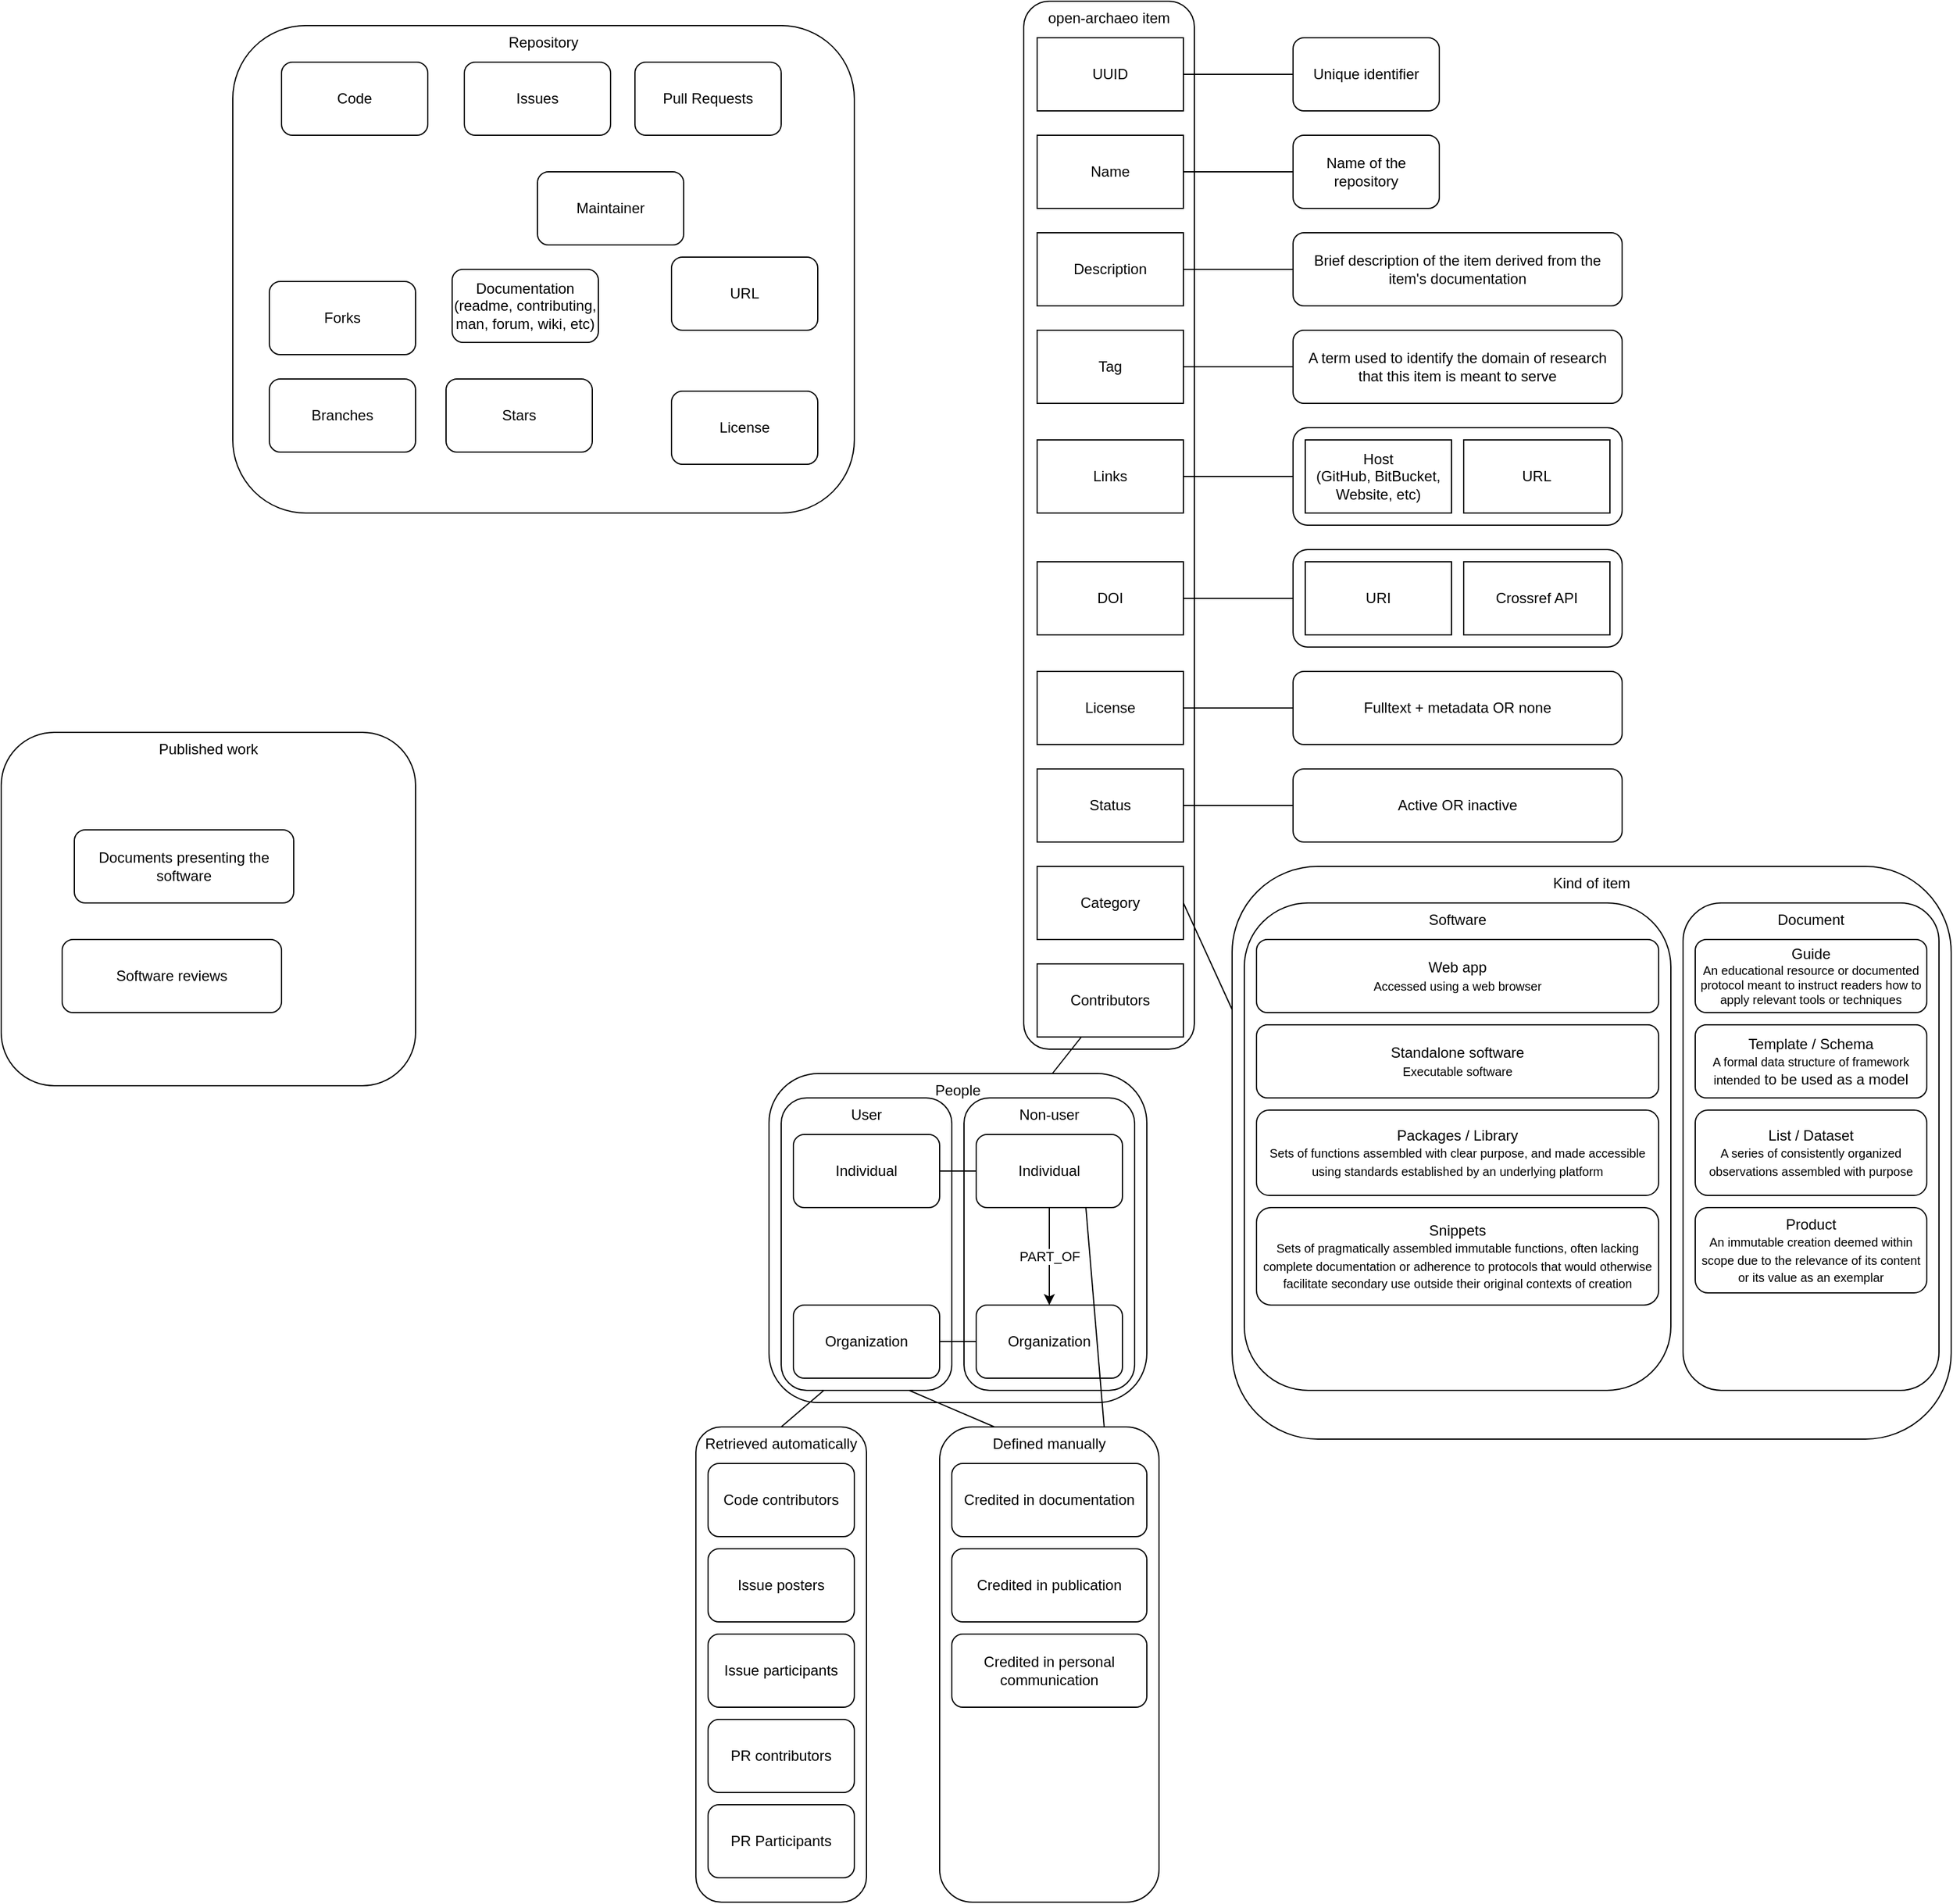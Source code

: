 <mxfile version="14.6.9" type="github">
  <diagram id="T0jhqP4zIMh3GDaXXF71" name="Page-1">
    <mxGraphModel dx="1982" dy="783" grid="1" gridSize="10" guides="1" tooltips="1" connect="1" arrows="1" fold="1" page="1" pageScale="1" pageWidth="850" pageHeight="1100" math="0" shadow="0">
      <root>
        <mxCell id="0" />
        <mxCell id="1" parent="0" />
        <mxCell id="dMr_9Dhv5NXiN-Mi2zDV-113" value="Published work" style="rounded=1;whiteSpace=wrap;html=1;fillColor=none;verticalAlign=top;" vertex="1" parent="1">
          <mxGeometry x="-790" y="610" width="340" height="290" as="geometry" />
        </mxCell>
        <mxCell id="dMr_9Dhv5NXiN-Mi2zDV-112" value="Repository" style="rounded=1;whiteSpace=wrap;html=1;fillColor=none;verticalAlign=top;" vertex="1" parent="1">
          <mxGeometry x="-600" y="30" width="510" height="400" as="geometry" />
        </mxCell>
        <mxCell id="dMr_9Dhv5NXiN-Mi2zDV-91" value="People" style="rounded=1;whiteSpace=wrap;html=1;fillColor=none;verticalAlign=top;" vertex="1" parent="1">
          <mxGeometry x="-160" y="890" width="310" height="270" as="geometry" />
        </mxCell>
        <mxCell id="dMr_9Dhv5NXiN-Mi2zDV-89" value="User" style="rounded=1;whiteSpace=wrap;html=1;fillColor=none;verticalAlign=top;" vertex="1" parent="1">
          <mxGeometry x="-150" y="910" width="140" height="240" as="geometry" />
        </mxCell>
        <mxCell id="dMr_9Dhv5NXiN-Mi2zDV-8" value="open-archaeo item" style="rounded=1;whiteSpace=wrap;html=1;fillColor=none;verticalAlign=top;" vertex="1" parent="1">
          <mxGeometry x="49" y="10" width="140" height="860" as="geometry" />
        </mxCell>
        <mxCell id="dMr_9Dhv5NXiN-Mi2zDV-18" value="" style="rounded=1;whiteSpace=wrap;html=1;fillColor=none;" vertex="1" parent="1">
          <mxGeometry x="270" y="360" width="270" height="80" as="geometry" />
        </mxCell>
        <mxCell id="dMr_9Dhv5NXiN-Mi2zDV-39" value="Kind of item" style="rounded=1;whiteSpace=wrap;html=1;fillColor=none;verticalAlign=top;" vertex="1" parent="1">
          <mxGeometry x="220" y="720" width="590" height="470" as="geometry" />
        </mxCell>
        <mxCell id="dMr_9Dhv5NXiN-Mi2zDV-3" value="Category" style="rounded=0;whiteSpace=wrap;html=1;fillColor=none;" vertex="1" parent="1">
          <mxGeometry x="60" y="720" width="120" height="60" as="geometry" />
        </mxCell>
        <mxCell id="dMr_9Dhv5NXiN-Mi2zDV-4" value="Links" style="rounded=0;whiteSpace=wrap;html=1;fillColor=none;" vertex="1" parent="1">
          <mxGeometry x="60" y="370" width="120" height="60" as="geometry" />
        </mxCell>
        <mxCell id="dMr_9Dhv5NXiN-Mi2zDV-5" value="DOI" style="rounded=0;whiteSpace=wrap;html=1;fillColor=none;" vertex="1" parent="1">
          <mxGeometry x="60" y="470" width="120" height="60" as="geometry" />
        </mxCell>
        <mxCell id="dMr_9Dhv5NXiN-Mi2zDV-6" value="&lt;div&gt;Name&lt;/div&gt;" style="rounded=0;whiteSpace=wrap;html=1;fillColor=none;" vertex="1" parent="1">
          <mxGeometry x="60" y="120" width="120" height="60" as="geometry" />
        </mxCell>
        <mxCell id="dMr_9Dhv5NXiN-Mi2zDV-7" value="Description" style="rounded=0;whiteSpace=wrap;html=1;fillColor=none;" vertex="1" parent="1">
          <mxGeometry x="60" y="200" width="120" height="60" as="geometry" />
        </mxCell>
        <mxCell id="dMr_9Dhv5NXiN-Mi2zDV-9" value="Tag" style="rounded=0;whiteSpace=wrap;html=1;fillColor=none;" vertex="1" parent="1">
          <mxGeometry x="60" y="280" width="120" height="60" as="geometry" />
        </mxCell>
        <mxCell id="dMr_9Dhv5NXiN-Mi2zDV-10" value="Status" style="rounded=0;whiteSpace=wrap;html=1;fillColor=none;" vertex="1" parent="1">
          <mxGeometry x="60" y="640" width="120" height="60" as="geometry" />
        </mxCell>
        <mxCell id="dMr_9Dhv5NXiN-Mi2zDV-11" value="Contributors" style="rounded=0;whiteSpace=wrap;html=1;fillColor=none;" vertex="1" parent="1">
          <mxGeometry x="60" y="800" width="120" height="60" as="geometry" />
        </mxCell>
        <mxCell id="dMr_9Dhv5NXiN-Mi2zDV-12" value="License" style="rounded=0;whiteSpace=wrap;html=1;fillColor=none;" vertex="1" parent="1">
          <mxGeometry x="60" y="560" width="120" height="60" as="geometry" />
        </mxCell>
        <mxCell id="dMr_9Dhv5NXiN-Mi2zDV-14" value="Host&lt;br&gt;(GitHub, BitBucket, Website, etc)" style="rounded=0;whiteSpace=wrap;html=1;fillColor=none;" vertex="1" parent="1">
          <mxGeometry x="280" y="370" width="120" height="60" as="geometry" />
        </mxCell>
        <mxCell id="dMr_9Dhv5NXiN-Mi2zDV-15" value="URL" style="rounded=0;whiteSpace=wrap;html=1;fillColor=none;" vertex="1" parent="1">
          <mxGeometry x="410" y="370" width="120" height="60" as="geometry" />
        </mxCell>
        <mxCell id="dMr_9Dhv5NXiN-Mi2zDV-17" value="" style="endArrow=none;html=1;entryX=0;entryY=0.5;entryDx=0;entryDy=0;exitX=1;exitY=0.5;exitDx=0;exitDy=0;" edge="1" parent="1" source="dMr_9Dhv5NXiN-Mi2zDV-4" target="dMr_9Dhv5NXiN-Mi2zDV-18">
          <mxGeometry width="50" height="50" relative="1" as="geometry">
            <mxPoint x="180" y="419" as="sourcePoint" />
            <mxPoint x="290" y="510" as="targetPoint" />
          </mxGeometry>
        </mxCell>
        <mxCell id="dMr_9Dhv5NXiN-Mi2zDV-20" value="" style="rounded=1;whiteSpace=wrap;html=1;fillColor=none;" vertex="1" parent="1">
          <mxGeometry x="270" y="460" width="270" height="80" as="geometry" />
        </mxCell>
        <mxCell id="dMr_9Dhv5NXiN-Mi2zDV-21" value="URI" style="rounded=0;whiteSpace=wrap;html=1;fillColor=none;" vertex="1" parent="1">
          <mxGeometry x="280" y="470" width="120" height="60" as="geometry" />
        </mxCell>
        <mxCell id="dMr_9Dhv5NXiN-Mi2zDV-22" value="Crossref API" style="rounded=0;whiteSpace=wrap;html=1;fillColor=none;" vertex="1" parent="1">
          <mxGeometry x="410" y="470" width="120" height="60" as="geometry" />
        </mxCell>
        <mxCell id="dMr_9Dhv5NXiN-Mi2zDV-23" value="" style="endArrow=none;html=1;exitX=1;exitY=0.5;exitDx=0;exitDy=0;entryX=0;entryY=0.5;entryDx=0;entryDy=0;" edge="1" parent="1" source="dMr_9Dhv5NXiN-Mi2zDV-5" target="dMr_9Dhv5NXiN-Mi2zDV-20">
          <mxGeometry width="50" height="50" relative="1" as="geometry">
            <mxPoint x="290" y="490" as="sourcePoint" />
            <mxPoint x="340" y="440" as="targetPoint" />
          </mxGeometry>
        </mxCell>
        <mxCell id="dMr_9Dhv5NXiN-Mi2zDV-24" value="UUID" style="rounded=0;whiteSpace=wrap;html=1;fillColor=none;" vertex="1" parent="1">
          <mxGeometry x="60" y="40" width="120" height="60" as="geometry" />
        </mxCell>
        <mxCell id="dMr_9Dhv5NXiN-Mi2zDV-26" value="Name of the repository" style="rounded=1;whiteSpace=wrap;html=1;fillColor=none;" vertex="1" parent="1">
          <mxGeometry x="270" y="120" width="120" height="60" as="geometry" />
        </mxCell>
        <mxCell id="dMr_9Dhv5NXiN-Mi2zDV-27" value="" style="endArrow=none;html=1;exitX=1;exitY=0.5;exitDx=0;exitDy=0;entryX=0;entryY=0.5;entryDx=0;entryDy=0;" edge="1" parent="1" source="dMr_9Dhv5NXiN-Mi2zDV-6" target="dMr_9Dhv5NXiN-Mi2zDV-26">
          <mxGeometry width="50" height="50" relative="1" as="geometry">
            <mxPoint x="290" y="300" as="sourcePoint" />
            <mxPoint x="340" y="250" as="targetPoint" />
          </mxGeometry>
        </mxCell>
        <mxCell id="dMr_9Dhv5NXiN-Mi2zDV-28" value="Unique identifier" style="rounded=1;whiteSpace=wrap;html=1;fillColor=none;" vertex="1" parent="1">
          <mxGeometry x="270" y="40" width="120" height="60" as="geometry" />
        </mxCell>
        <mxCell id="dMr_9Dhv5NXiN-Mi2zDV-29" value="" style="endArrow=none;html=1;exitX=1;exitY=0.5;exitDx=0;exitDy=0;" edge="1" parent="1" source="dMr_9Dhv5NXiN-Mi2zDV-24" target="dMr_9Dhv5NXiN-Mi2zDV-28">
          <mxGeometry width="50" height="50" relative="1" as="geometry">
            <mxPoint x="290" y="300" as="sourcePoint" />
            <mxPoint x="340" y="250" as="targetPoint" />
          </mxGeometry>
        </mxCell>
        <mxCell id="dMr_9Dhv5NXiN-Mi2zDV-30" value="Brief description of the item derived from the item&#39;s documentation" style="rounded=1;whiteSpace=wrap;html=1;fillColor=none;" vertex="1" parent="1">
          <mxGeometry x="270" y="200" width="270" height="60" as="geometry" />
        </mxCell>
        <mxCell id="dMr_9Dhv5NXiN-Mi2zDV-31" value="" style="endArrow=none;html=1;exitX=1;exitY=0.5;exitDx=0;exitDy=0;entryX=0;entryY=0.5;entryDx=0;entryDy=0;" edge="1" parent="1" source="dMr_9Dhv5NXiN-Mi2zDV-7" target="dMr_9Dhv5NXiN-Mi2zDV-30">
          <mxGeometry width="50" height="50" relative="1" as="geometry">
            <mxPoint x="290" y="300" as="sourcePoint" />
            <mxPoint x="270" y="250" as="targetPoint" />
          </mxGeometry>
        </mxCell>
        <mxCell id="dMr_9Dhv5NXiN-Mi2zDV-37" value="Software" style="rounded=1;whiteSpace=wrap;html=1;fillColor=none;verticalAlign=top;" vertex="1" parent="1">
          <mxGeometry x="230" y="750" width="350" height="400" as="geometry" />
        </mxCell>
        <mxCell id="dMr_9Dhv5NXiN-Mi2zDV-38" value="Document" style="rounded=1;whiteSpace=wrap;html=1;fillColor=none;verticalAlign=top;" vertex="1" parent="1">
          <mxGeometry x="590" y="750" width="210" height="400" as="geometry" />
        </mxCell>
        <mxCell id="dMr_9Dhv5NXiN-Mi2zDV-40" value="Web app&lt;br&gt;&lt;font style=&quot;font-size: 10px&quot;&gt;Accessed using a web browser&lt;/font&gt;" style="rounded=1;whiteSpace=wrap;html=1;fillColor=none;" vertex="1" parent="1">
          <mxGeometry x="240" y="780" width="330" height="60" as="geometry" />
        </mxCell>
        <mxCell id="dMr_9Dhv5NXiN-Mi2zDV-42" value="Standalone software&lt;br&gt;&lt;font style=&quot;font-size: 10px&quot;&gt;Executable software&lt;/font&gt;" style="rounded=1;whiteSpace=wrap;html=1;fillColor=none;" vertex="1" parent="1">
          <mxGeometry x="240" y="850" width="330" height="60" as="geometry" />
        </mxCell>
        <mxCell id="dMr_9Dhv5NXiN-Mi2zDV-43" value="Packages / Library&lt;br&gt;&lt;font style=&quot;font-size: 10px&quot;&gt;Sets of functions assembled with clear purpose, and made accessible using standards established by an underlying platform&lt;/font&gt;" style="rounded=1;whiteSpace=wrap;html=1;fillColor=none;" vertex="1" parent="1">
          <mxGeometry x="240" y="920" width="330" height="70" as="geometry" />
        </mxCell>
        <mxCell id="dMr_9Dhv5NXiN-Mi2zDV-44" value="Snippets&lt;br&gt;&lt;font style=&quot;font-size: 10px&quot;&gt;Sets of pragmatically assembled immutable functions, often lacking complete documentation or adherence to protocols that would otherwise facilitate secondary use outside their original contexts of creation&lt;/font&gt;" style="rounded=1;whiteSpace=wrap;html=1;fillColor=none;" vertex="1" parent="1">
          <mxGeometry x="240" y="1000" width="330" height="80" as="geometry" />
        </mxCell>
        <mxCell id="dMr_9Dhv5NXiN-Mi2zDV-46" value="List / Dataset&lt;br&gt;&lt;font style=&quot;font-size: 10px&quot;&gt;A series of consistently organized observations assembled with purpose&lt;/font&gt;" style="rounded=1;whiteSpace=wrap;html=1;fillColor=none;" vertex="1" parent="1">
          <mxGeometry x="600" y="920" width="190" height="70" as="geometry" />
        </mxCell>
        <mxCell id="dMr_9Dhv5NXiN-Mi2zDV-47" value="&lt;div&gt;Guide&lt;/div&gt;&lt;div style=&quot;font-size: 10px&quot;&gt;An educational resource or documented protocol meant to instruct readers how to apply relevant tools or techniques&lt;br&gt;&lt;/div&gt;" style="rounded=1;whiteSpace=wrap;html=1;fillColor=none;" vertex="1" parent="1">
          <mxGeometry x="600" y="780" width="190" height="60" as="geometry" />
        </mxCell>
        <mxCell id="dMr_9Dhv5NXiN-Mi2zDV-48" value="&lt;div&gt;Template / Schema&lt;br&gt;&lt;font style=&quot;font-size: 10px&quot;&gt;A formal data structure of framework intended&lt;/font&gt; to be used as a model&lt;br&gt;&lt;/div&gt;" style="rounded=1;whiteSpace=wrap;html=1;fillColor=none;" vertex="1" parent="1">
          <mxGeometry x="600" y="850" width="190" height="60" as="geometry" />
        </mxCell>
        <mxCell id="dMr_9Dhv5NXiN-Mi2zDV-51" value="&lt;div&gt;Product&lt;/div&gt;&lt;font style=&quot;font-size: 10px&quot;&gt;An immutable creatio&lt;font style=&quot;font-size: 10px&quot;&gt;n&lt;/font&gt;&lt;/font&gt;&lt;font style=&quot;font-size: 10px&quot;&gt; deemed within scope due to the relevance of its content or its value as an exemplar&lt;/font&gt;" style="rounded=1;whiteSpace=wrap;html=1;fillColor=none;" vertex="1" parent="1">
          <mxGeometry x="600" y="1000" width="190" height="70" as="geometry" />
        </mxCell>
        <mxCell id="dMr_9Dhv5NXiN-Mi2zDV-52" value="" style="endArrow=none;html=1;entryX=1;entryY=0.5;entryDx=0;entryDy=0;exitX=0;exitY=0.25;exitDx=0;exitDy=0;" edge="1" parent="1" source="dMr_9Dhv5NXiN-Mi2zDV-39" target="dMr_9Dhv5NXiN-Mi2zDV-3">
          <mxGeometry width="50" height="50" relative="1" as="geometry">
            <mxPoint x="270" y="640" as="sourcePoint" />
            <mxPoint x="460" y="700" as="targetPoint" />
          </mxGeometry>
        </mxCell>
        <mxCell id="dMr_9Dhv5NXiN-Mi2zDV-53" value="A term used to identify the domain of research that this item is meant to serve" style="rounded=1;whiteSpace=wrap;html=1;fillColor=none;" vertex="1" parent="1">
          <mxGeometry x="270" y="280" width="270" height="60" as="geometry" />
        </mxCell>
        <mxCell id="dMr_9Dhv5NXiN-Mi2zDV-54" value="" style="endArrow=none;html=1;entryX=1;entryY=0.5;entryDx=0;entryDy=0;exitX=0;exitY=0.5;exitDx=0;exitDy=0;" edge="1" parent="1" source="dMr_9Dhv5NXiN-Mi2zDV-53" target="dMr_9Dhv5NXiN-Mi2zDV-9">
          <mxGeometry width="50" height="50" relative="1" as="geometry">
            <mxPoint x="410" y="810" as="sourcePoint" />
            <mxPoint x="460" y="760" as="targetPoint" />
          </mxGeometry>
        </mxCell>
        <mxCell id="dMr_9Dhv5NXiN-Mi2zDV-58" value="Fulltext + metadata OR none" style="rounded=1;whiteSpace=wrap;html=1;fillColor=none;" vertex="1" parent="1">
          <mxGeometry x="270" y="560" width="270" height="60" as="geometry" />
        </mxCell>
        <mxCell id="dMr_9Dhv5NXiN-Mi2zDV-59" value="Active OR inactive" style="rounded=1;whiteSpace=wrap;html=1;fillColor=none;" vertex="1" parent="1">
          <mxGeometry x="270" y="640" width="270" height="60" as="geometry" />
        </mxCell>
        <mxCell id="dMr_9Dhv5NXiN-Mi2zDV-60" value="" style="endArrow=none;html=1;exitX=1;exitY=0.5;exitDx=0;exitDy=0;entryX=0;entryY=0.5;entryDx=0;entryDy=0;" edge="1" parent="1" source="dMr_9Dhv5NXiN-Mi2zDV-12" target="dMr_9Dhv5NXiN-Mi2zDV-58">
          <mxGeometry width="50" height="50" relative="1" as="geometry">
            <mxPoint x="210" y="640" as="sourcePoint" />
            <mxPoint x="260" y="590" as="targetPoint" />
          </mxGeometry>
        </mxCell>
        <mxCell id="dMr_9Dhv5NXiN-Mi2zDV-62" value="" style="endArrow=none;html=1;exitX=1;exitY=0.5;exitDx=0;exitDy=0;entryX=0;entryY=0.5;entryDx=0;entryDy=0;" edge="1" parent="1" source="dMr_9Dhv5NXiN-Mi2zDV-10" target="dMr_9Dhv5NXiN-Mi2zDV-59">
          <mxGeometry width="50" height="50" relative="1" as="geometry">
            <mxPoint x="210" y="640" as="sourcePoint" />
            <mxPoint x="260" y="590" as="targetPoint" />
          </mxGeometry>
        </mxCell>
        <mxCell id="dMr_9Dhv5NXiN-Mi2zDV-65" value="Defined manually" style="rounded=1;whiteSpace=wrap;html=1;fillColor=none;verticalAlign=top;" vertex="1" parent="1">
          <mxGeometry x="-20" y="1180" width="180" height="390" as="geometry" />
        </mxCell>
        <mxCell id="dMr_9Dhv5NXiN-Mi2zDV-66" value="Retrieved automatically" style="rounded=1;whiteSpace=wrap;html=1;fillColor=none;verticalAlign=top;" vertex="1" parent="1">
          <mxGeometry x="-220" y="1180" width="140" height="390" as="geometry" />
        </mxCell>
        <mxCell id="dMr_9Dhv5NXiN-Mi2zDV-67" value="Code contributors" style="rounded=1;whiteSpace=wrap;html=1;fillColor=none;" vertex="1" parent="1">
          <mxGeometry x="-210" y="1210" width="120" height="60" as="geometry" />
        </mxCell>
        <mxCell id="dMr_9Dhv5NXiN-Mi2zDV-68" value="Issue posters" style="rounded=1;whiteSpace=wrap;html=1;fillColor=none;" vertex="1" parent="1">
          <mxGeometry x="-210" y="1280" width="120" height="60" as="geometry" />
        </mxCell>
        <mxCell id="dMr_9Dhv5NXiN-Mi2zDV-69" value="Issue participants" style="rounded=1;whiteSpace=wrap;html=1;fillColor=none;" vertex="1" parent="1">
          <mxGeometry x="-210" y="1350" width="120" height="60" as="geometry" />
        </mxCell>
        <mxCell id="dMr_9Dhv5NXiN-Mi2zDV-71" value="Code" style="rounded=1;whiteSpace=wrap;html=1;fillColor=none;" vertex="1" parent="1">
          <mxGeometry x="-560" y="60" width="120" height="60" as="geometry" />
        </mxCell>
        <mxCell id="dMr_9Dhv5NXiN-Mi2zDV-72" value="Documentation (readme, contributing, man, forum, wiki, etc)" style="rounded=1;whiteSpace=wrap;html=1;fillColor=none;" vertex="1" parent="1">
          <mxGeometry x="-420" y="230" width="120" height="60" as="geometry" />
        </mxCell>
        <mxCell id="dMr_9Dhv5NXiN-Mi2zDV-73" value="License" style="rounded=1;whiteSpace=wrap;html=1;fillColor=none;" vertex="1" parent="1">
          <mxGeometry x="-240" y="330" width="120" height="60" as="geometry" />
        </mxCell>
        <mxCell id="dMr_9Dhv5NXiN-Mi2zDV-74" value="Issues" style="rounded=1;whiteSpace=wrap;html=1;fillColor=none;" vertex="1" parent="1">
          <mxGeometry x="-410" y="60" width="120" height="60" as="geometry" />
        </mxCell>
        <mxCell id="dMr_9Dhv5NXiN-Mi2zDV-75" value="Pull Requests" style="rounded=1;whiteSpace=wrap;html=1;fillColor=none;" vertex="1" parent="1">
          <mxGeometry x="-270" y="60" width="120" height="60" as="geometry" />
        </mxCell>
        <mxCell id="dMr_9Dhv5NXiN-Mi2zDV-76" value="Branches" style="rounded=1;whiteSpace=wrap;html=1;fillColor=none;" vertex="1" parent="1">
          <mxGeometry x="-570" y="320" width="120" height="60" as="geometry" />
        </mxCell>
        <mxCell id="dMr_9Dhv5NXiN-Mi2zDV-77" value="Stars" style="rounded=1;whiteSpace=wrap;html=1;fillColor=none;" vertex="1" parent="1">
          <mxGeometry x="-425" y="320" width="120" height="60" as="geometry" />
        </mxCell>
        <mxCell id="dMr_9Dhv5NXiN-Mi2zDV-79" value="Forks" style="rounded=1;whiteSpace=wrap;html=1;fillColor=none;" vertex="1" parent="1">
          <mxGeometry x="-570" y="240" width="120" height="60" as="geometry" />
        </mxCell>
        <mxCell id="dMr_9Dhv5NXiN-Mi2zDV-80" value="PR contributors" style="rounded=1;whiteSpace=wrap;html=1;fillColor=none;" vertex="1" parent="1">
          <mxGeometry x="-210" y="1420" width="120" height="60" as="geometry" />
        </mxCell>
        <mxCell id="dMr_9Dhv5NXiN-Mi2zDV-81" value="PR Participants" style="rounded=1;whiteSpace=wrap;html=1;fillColor=none;" vertex="1" parent="1">
          <mxGeometry x="-210" y="1490" width="120" height="60" as="geometry" />
        </mxCell>
        <mxCell id="dMr_9Dhv5NXiN-Mi2zDV-82" value="Credited in documentation" style="rounded=1;whiteSpace=wrap;html=1;fillColor=none;" vertex="1" parent="1">
          <mxGeometry x="-10" y="1210" width="160" height="60" as="geometry" />
        </mxCell>
        <mxCell id="dMr_9Dhv5NXiN-Mi2zDV-83" value="Credited in publication" style="rounded=1;whiteSpace=wrap;html=1;fillColor=none;" vertex="1" parent="1">
          <mxGeometry x="-10" y="1280" width="160" height="60" as="geometry" />
        </mxCell>
        <mxCell id="dMr_9Dhv5NXiN-Mi2zDV-84" value="Credited in personal communication" style="rounded=1;whiteSpace=wrap;html=1;fillColor=none;" vertex="1" parent="1">
          <mxGeometry x="-10" y="1350" width="160" height="60" as="geometry" />
        </mxCell>
        <mxCell id="dMr_9Dhv5NXiN-Mi2zDV-85" value="Individual" style="rounded=1;whiteSpace=wrap;html=1;fillColor=none;" vertex="1" parent="1">
          <mxGeometry x="-140" y="940" width="120" height="60" as="geometry" />
        </mxCell>
        <mxCell id="dMr_9Dhv5NXiN-Mi2zDV-86" value="Organization" style="rounded=1;whiteSpace=wrap;html=1;fillColor=none;" vertex="1" parent="1">
          <mxGeometry x="-140" y="1080" width="120" height="60" as="geometry" />
        </mxCell>
        <mxCell id="dMr_9Dhv5NXiN-Mi2zDV-87" value="" style="endArrow=classic;html=1;exitX=0.5;exitY=1;exitDx=0;exitDy=0;" edge="1" parent="1" source="dMr_9Dhv5NXiN-Mi2zDV-93" target="dMr_9Dhv5NXiN-Mi2zDV-94">
          <mxGeometry relative="1" as="geometry">
            <mxPoint x="135" y="974.17" as="sourcePoint" />
            <mxPoint x="235" y="974.17" as="targetPoint" />
          </mxGeometry>
        </mxCell>
        <mxCell id="dMr_9Dhv5NXiN-Mi2zDV-88" value="PART_OF" style="edgeLabel;resizable=0;html=1;align=center;verticalAlign=middle;" connectable="0" vertex="1" parent="dMr_9Dhv5NXiN-Mi2zDV-87">
          <mxGeometry relative="1" as="geometry" />
        </mxCell>
        <mxCell id="dMr_9Dhv5NXiN-Mi2zDV-90" value="Non-user" style="rounded=1;whiteSpace=wrap;html=1;fillColor=none;verticalAlign=top;" vertex="1" parent="1">
          <mxGeometry y="910" width="140" height="240" as="geometry" />
        </mxCell>
        <mxCell id="dMr_9Dhv5NXiN-Mi2zDV-92" value="" style="endArrow=none;html=1;exitX=0.75;exitY=0;exitDx=0;exitDy=0;" edge="1" parent="1" source="dMr_9Dhv5NXiN-Mi2zDV-91" target="dMr_9Dhv5NXiN-Mi2zDV-11">
          <mxGeometry width="50" height="50" relative="1" as="geometry">
            <mxPoint x="-110" y="1090" as="sourcePoint" />
            <mxPoint x="-60" y="1040" as="targetPoint" />
          </mxGeometry>
        </mxCell>
        <mxCell id="dMr_9Dhv5NXiN-Mi2zDV-93" value="Individual" style="rounded=1;whiteSpace=wrap;html=1;fillColor=none;" vertex="1" parent="1">
          <mxGeometry x="10" y="940" width="120" height="60" as="geometry" />
        </mxCell>
        <mxCell id="dMr_9Dhv5NXiN-Mi2zDV-94" value="Organization" style="rounded=1;whiteSpace=wrap;html=1;fillColor=none;" vertex="1" parent="1">
          <mxGeometry x="10" y="1080" width="120" height="60" as="geometry" />
        </mxCell>
        <mxCell id="dMr_9Dhv5NXiN-Mi2zDV-97" value="" style="endArrow=none;html=1;entryX=0;entryY=0.5;entryDx=0;entryDy=0;exitX=1;exitY=0.5;exitDx=0;exitDy=0;" edge="1" parent="1" source="dMr_9Dhv5NXiN-Mi2zDV-85" target="dMr_9Dhv5NXiN-Mi2zDV-93">
          <mxGeometry width="50" height="50" relative="1" as="geometry">
            <mxPoint x="-250" y="1050" as="sourcePoint" />
            <mxPoint x="-200" y="1000" as="targetPoint" />
          </mxGeometry>
        </mxCell>
        <mxCell id="dMr_9Dhv5NXiN-Mi2zDV-98" value="" style="endArrow=none;html=1;entryX=0;entryY=0.5;entryDx=0;entryDy=0;" edge="1" parent="1" source="dMr_9Dhv5NXiN-Mi2zDV-86" target="dMr_9Dhv5NXiN-Mi2zDV-94">
          <mxGeometry width="50" height="50" relative="1" as="geometry">
            <mxPoint x="-250" y="1050" as="sourcePoint" />
            <mxPoint x="-200" y="1000" as="targetPoint" />
          </mxGeometry>
        </mxCell>
        <mxCell id="dMr_9Dhv5NXiN-Mi2zDV-99" value="" style="endArrow=none;html=1;entryX=0.25;entryY=1;entryDx=0;entryDy=0;exitX=0.5;exitY=0;exitDx=0;exitDy=0;" edge="1" parent="1" source="dMr_9Dhv5NXiN-Mi2zDV-66" target="dMr_9Dhv5NXiN-Mi2zDV-89">
          <mxGeometry width="50" height="50" relative="1" as="geometry">
            <mxPoint x="-350" y="1320" as="sourcePoint" />
            <mxPoint x="-300" y="1270" as="targetPoint" />
          </mxGeometry>
        </mxCell>
        <mxCell id="dMr_9Dhv5NXiN-Mi2zDV-101" value="Documents presenting the software" style="rounded=1;whiteSpace=wrap;html=1;fillColor=none;" vertex="1" parent="1">
          <mxGeometry x="-730" y="690" width="180" height="60" as="geometry" />
        </mxCell>
        <mxCell id="dMr_9Dhv5NXiN-Mi2zDV-110" value="" style="endArrow=none;html=1;exitX=0.75;exitY=1;exitDx=0;exitDy=0;entryX=0.25;entryY=0;entryDx=0;entryDy=0;" edge="1" parent="1" source="dMr_9Dhv5NXiN-Mi2zDV-89" target="dMr_9Dhv5NXiN-Mi2zDV-65">
          <mxGeometry width="50" height="50" relative="1" as="geometry">
            <mxPoint x="-90" y="1160" as="sourcePoint" />
            <mxPoint x="-40" y="1110" as="targetPoint" />
          </mxGeometry>
        </mxCell>
        <mxCell id="dMr_9Dhv5NXiN-Mi2zDV-111" value="" style="endArrow=none;html=1;entryX=0.75;entryY=1;entryDx=0;entryDy=0;exitX=0.75;exitY=0;exitDx=0;exitDy=0;" edge="1" parent="1" source="dMr_9Dhv5NXiN-Mi2zDV-65" target="dMr_9Dhv5NXiN-Mi2zDV-93">
          <mxGeometry width="50" height="50" relative="1" as="geometry">
            <mxPoint x="-90" y="1160" as="sourcePoint" />
            <mxPoint x="-40" y="1110" as="targetPoint" />
          </mxGeometry>
        </mxCell>
        <mxCell id="dMr_9Dhv5NXiN-Mi2zDV-114" value="URL" style="rounded=1;whiteSpace=wrap;html=1;fillColor=none;" vertex="1" parent="1">
          <mxGeometry x="-240" y="220" width="120" height="60" as="geometry" />
        </mxCell>
        <mxCell id="dMr_9Dhv5NXiN-Mi2zDV-115" value="Maintainer" style="rounded=1;whiteSpace=wrap;html=1;fillColor=none;" vertex="1" parent="1">
          <mxGeometry x="-350" y="150" width="120" height="60" as="geometry" />
        </mxCell>
        <mxCell id="dMr_9Dhv5NXiN-Mi2zDV-116" value="Software reviews" style="rounded=1;whiteSpace=wrap;html=1;fillColor=none;" vertex="1" parent="1">
          <mxGeometry x="-740" y="780" width="180" height="60" as="geometry" />
        </mxCell>
      </root>
    </mxGraphModel>
  </diagram>
</mxfile>
